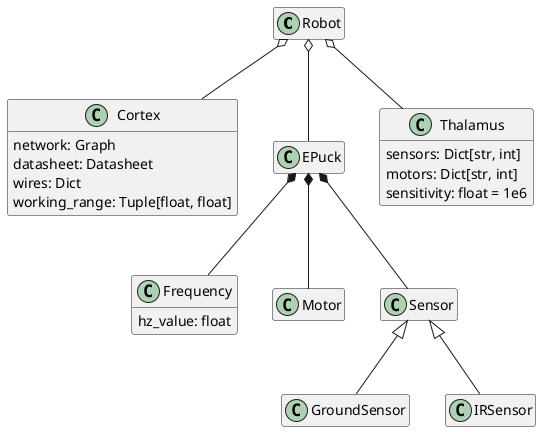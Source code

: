 @startuml robot_classdiagram

hide methods

' robot individual
class Robot
class Cortex {
    network: Graph
    datasheet: Datasheet
    wires: Dict
    working_range: Tuple[float, float]
}
class EPuck
class Thalamus {
    sensors: Dict[str, int]
    motors: Dict[str, int]
    sensitivity: float = 1e6
}
class Frequency {
   hz_value: float
}

' components
class Motor
class Sensor
class GroundSensor
class IRSensor

Robot o-- Cortex
Robot o-- EPuck
Robot o-- Thalamus

EPuck *-- Sensor
EPuck *-- Motor
EPuck *-- Frequency

Sensor <|-- GroundSensor
Sensor <|-- IRSensor

hide Robot members
hide EPuck members
hide Motor members
hide Sensor members
hide GroundSensor members
hide IRSensor members

@enduml
